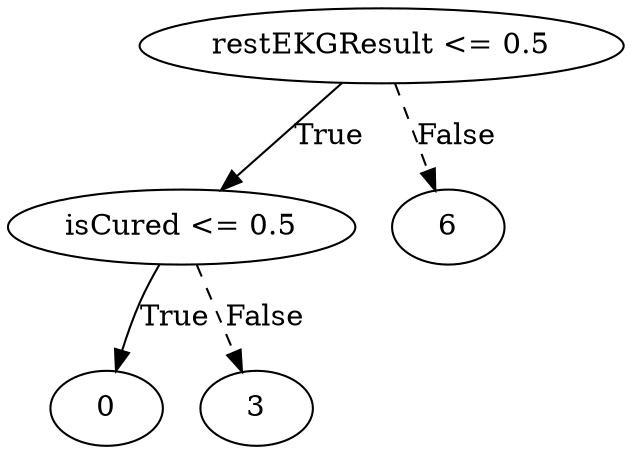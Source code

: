 digraph {
0 [label="restEKGResult <= 0.5"];
1 [label="isCured <= 0.5"];
2 [label="0"];
1 -> 2 [label="True"];
3 [label="3"];
1 -> 3 [style="dashed", label="False"];
0 -> 1 [label="True"];
4 [label="6"];
0 -> 4 [style="dashed", label="False"];

}